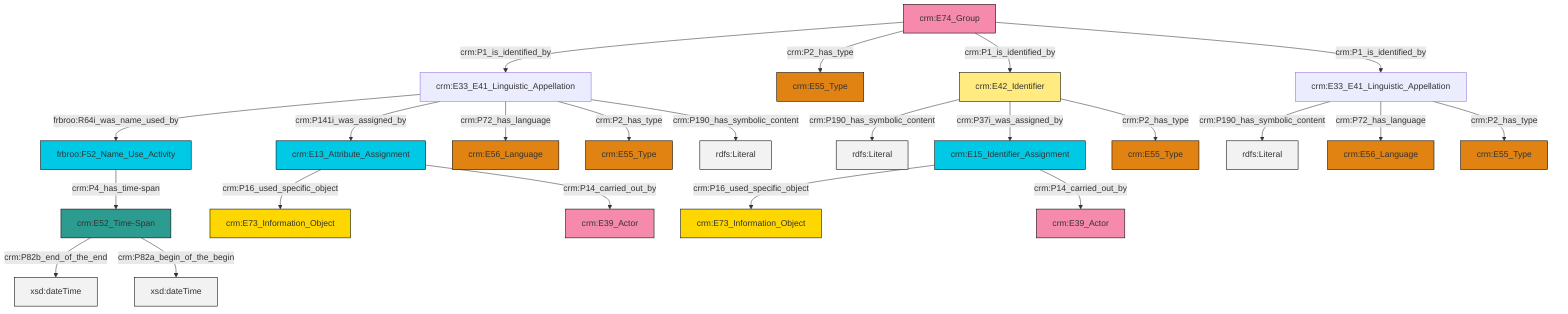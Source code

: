 graph TD
classDef Literal fill:#f2f2f2,stroke:#000000;
classDef CRM_Entity fill:#FFFFFF,stroke:#000000;
classDef Temporal_Entity fill:#00C9E6, stroke:#000000;
classDef Type fill:#E18312, stroke:#000000;
classDef Time-Span fill:#2C9C91, stroke:#000000;
classDef Appellation fill:#FFEB7F, stroke:#000000;
classDef Place fill:#008836, stroke:#000000;
classDef Persistent_Item fill:#B266B2, stroke:#000000;
classDef Conceptual_Object fill:#FFD700, stroke:#000000;
classDef Physical_Thing fill:#D2B48C, stroke:#000000;
classDef Actor fill:#f58aad, stroke:#000000;
classDef PC_Classes fill:#4ce600, stroke:#000000;
classDef Multi fill:#cccccc,stroke:#000000;

0["crm:E33_E41_Linguistic_Appellation"]:::Default -->|frbroo:R64i_was_name_used_by| 1["frbroo:F52_Name_Use_Activity"]:::Temporal_Entity
2["crm:E13_Attribute_Assignment"]:::Temporal_Entity -->|crm:P16_used_specific_object| 3["crm:E73_Information_Object"]:::Conceptual_Object
0["crm:E33_E41_Linguistic_Appellation"]:::Default -->|crm:P141i_was_assigned_by| 2["crm:E13_Attribute_Assignment"]:::Temporal_Entity
10["crm:E15_Identifier_Assignment"]:::Temporal_Entity -->|crm:P16_used_specific_object| 11["crm:E73_Information_Object"]:::Conceptual_Object
14["crm:E42_Identifier"]:::Appellation -->|crm:P190_has_symbolic_content| 15[rdfs:Literal]:::Literal
8["crm:E52_Time-Span"]:::Time-Span -->|crm:P82b_end_of_the_end| 16[xsd:dateTime]:::Literal
19["crm:E74_Group"]:::Actor -->|crm:P1_is_identified_by| 0["crm:E33_E41_Linguistic_Appellation"]:::Default
22["crm:E33_E41_Linguistic_Appellation"]:::Default -->|crm:P190_has_symbolic_content| 24[rdfs:Literal]:::Literal
1["frbroo:F52_Name_Use_Activity"]:::Temporal_Entity -->|crm:P4_has_time-span| 8["crm:E52_Time-Span"]:::Time-Span
14["crm:E42_Identifier"]:::Appellation -->|crm:P37i_was_assigned_by| 10["crm:E15_Identifier_Assignment"]:::Temporal_Entity
8["crm:E52_Time-Span"]:::Time-Span -->|crm:P82a_begin_of_the_begin| 29[xsd:dateTime]:::Literal
22["crm:E33_E41_Linguistic_Appellation"]:::Default -->|crm:P72_has_language| 6["crm:E56_Language"]:::Type
14["crm:E42_Identifier"]:::Appellation -->|crm:P2_has_type| 30["crm:E55_Type"]:::Type
0["crm:E33_E41_Linguistic_Appellation"]:::Default -->|crm:P72_has_language| 34["crm:E56_Language"]:::Type
10["crm:E15_Identifier_Assignment"]:::Temporal_Entity -->|crm:P14_carried_out_by| 32["crm:E39_Actor"]:::Actor
19["crm:E74_Group"]:::Actor -->|crm:P2_has_type| 36["crm:E55_Type"]:::Type
0["crm:E33_E41_Linguistic_Appellation"]:::Default -->|crm:P2_has_type| 26["crm:E55_Type"]:::Type
19["crm:E74_Group"]:::Actor -->|crm:P1_is_identified_by| 14["crm:E42_Identifier"]:::Appellation
22["crm:E33_E41_Linguistic_Appellation"]:::Default -->|crm:P2_has_type| 12["crm:E55_Type"]:::Type
19["crm:E74_Group"]:::Actor -->|crm:P1_is_identified_by| 22["crm:E33_E41_Linguistic_Appellation"]:::Default
2["crm:E13_Attribute_Assignment"]:::Temporal_Entity -->|crm:P14_carried_out_by| 4["crm:E39_Actor"]:::Actor
0["crm:E33_E41_Linguistic_Appellation"]:::Default -->|crm:P190_has_symbolic_content| 41[rdfs:Literal]:::Literal